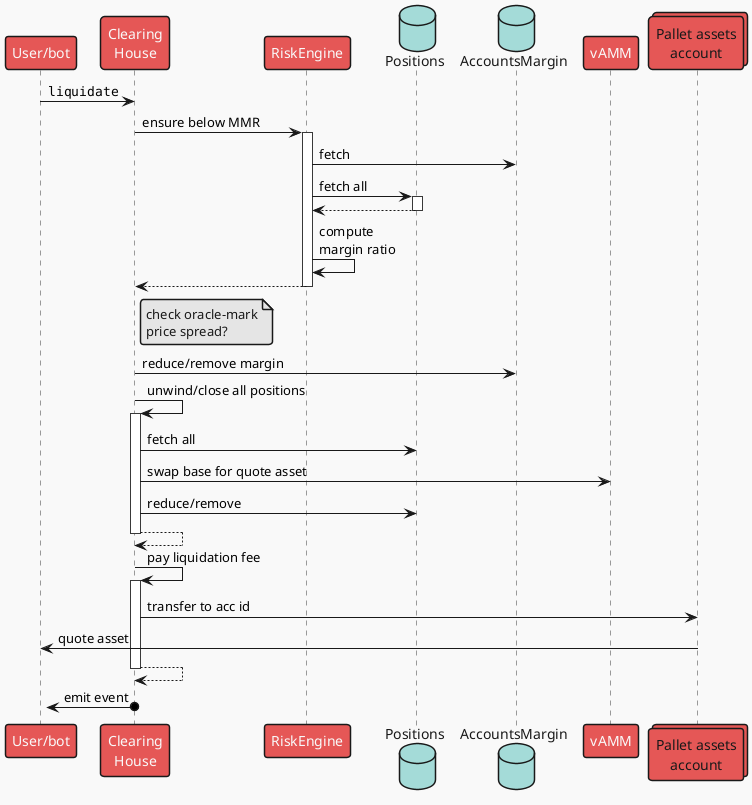 @startuml liquidate
!theme mars

participant "User/bot" as user
participant "Clearing\nHouse" as ch
participant "RiskEngine" as risk
database "Positions" as positions
database "AccountsMargin" as accs
participant "vAMM" as vamm
collections "Pallet assets\naccount" as vault

user -> ch: ""liquidate""

ch -> risk ++: ensure below MMR
risk -> accs : fetch
risk -> positions ++: fetch all
return
risk -> risk : compute\nmargin ratio
return

note right ch
check oracle-mark
price spread?
end note

ch -> accs : reduce/remove margin

ch -> ch ++ : unwind/close all positions
ch -> positions : fetch all
ch -> vamm : swap base for quote asset
ch -> positions : reduce/remove
return

ch -> ch ++: pay liquidation fee
ch -> vault : transfer to acc id
vault -> user : quote asset
return

?<-o ch : emit event
@enduml
